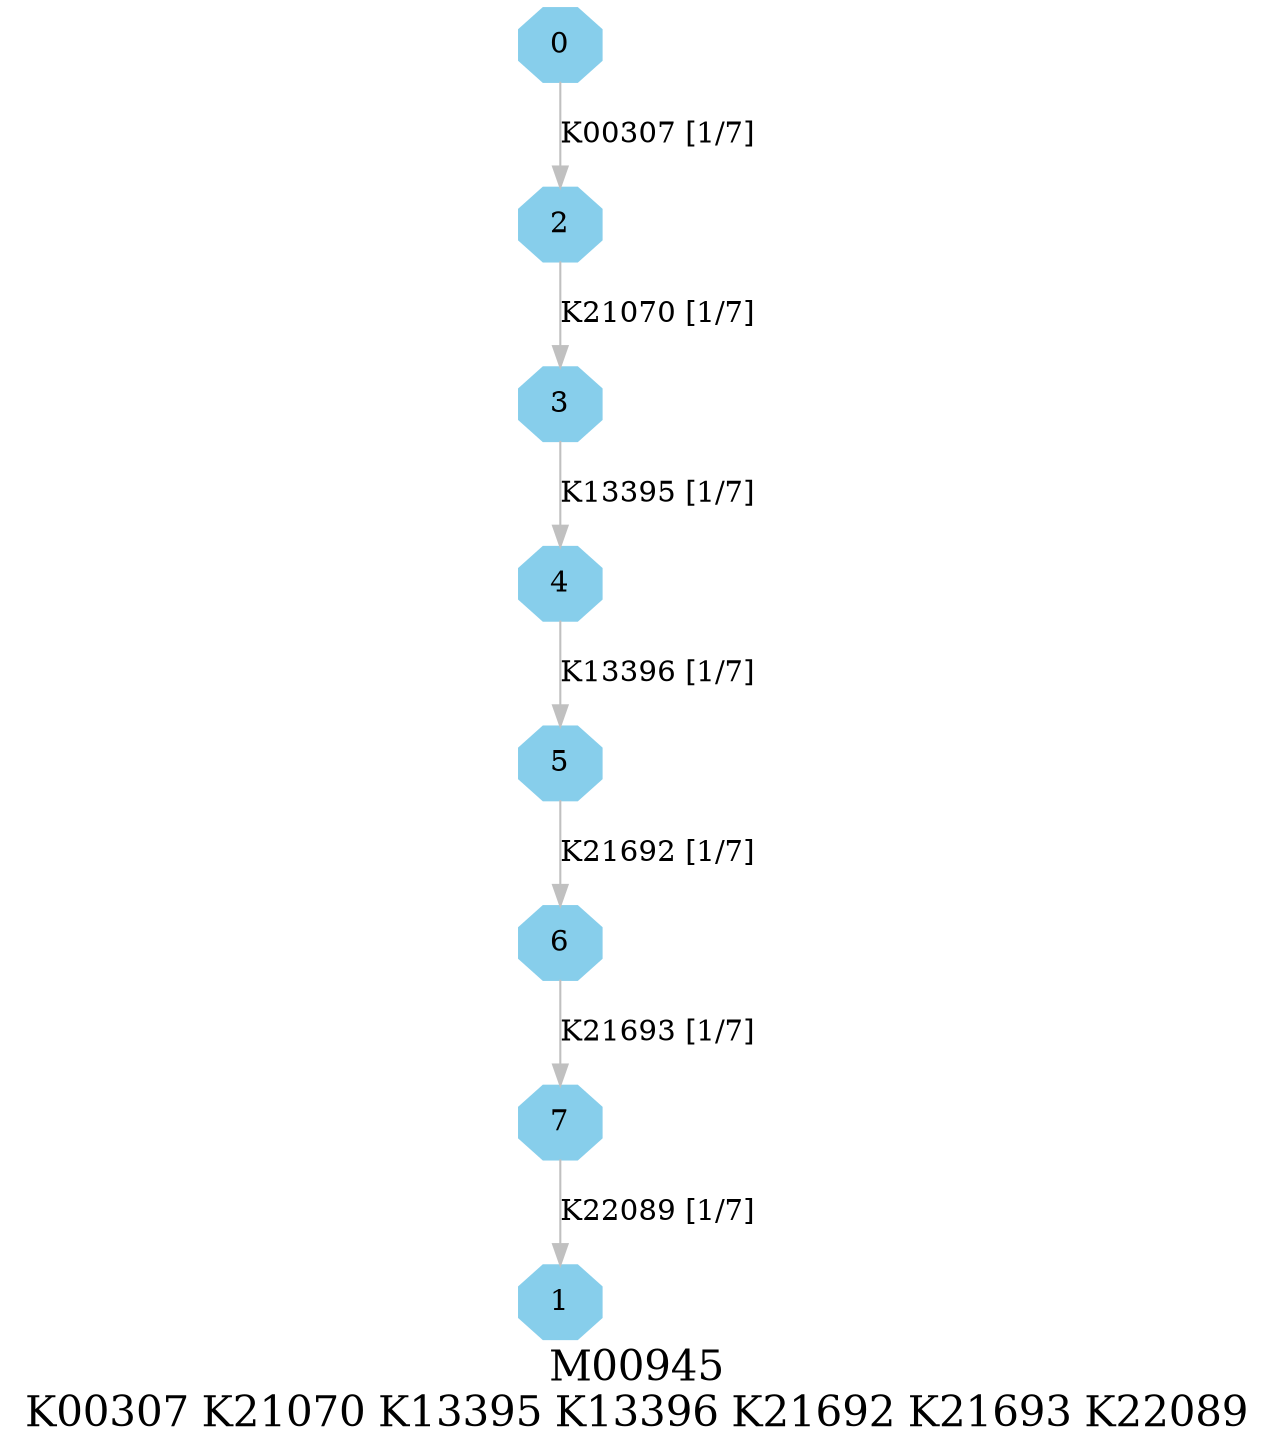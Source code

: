 digraph G {
graph [label="M00945
K00307 K21070 K13395 K13396 K21692 K21693 K22089",fontsize=20];
node [shape=box,style=filled];
edge [len=3,color=grey];
{node [width=.3,height=.3,shape=octagon,style=filled,color=skyblue] 0 1 2 3 4 5 6 7 }
0 -> 2 [label="K00307 [1/7]"];
2 -> 3 [label="K21070 [1/7]"];
3 -> 4 [label="K13395 [1/7]"];
4 -> 5 [label="K13396 [1/7]"];
5 -> 6 [label="K21692 [1/7]"];
6 -> 7 [label="K21693 [1/7]"];
7 -> 1 [label="K22089 [1/7]"];
}